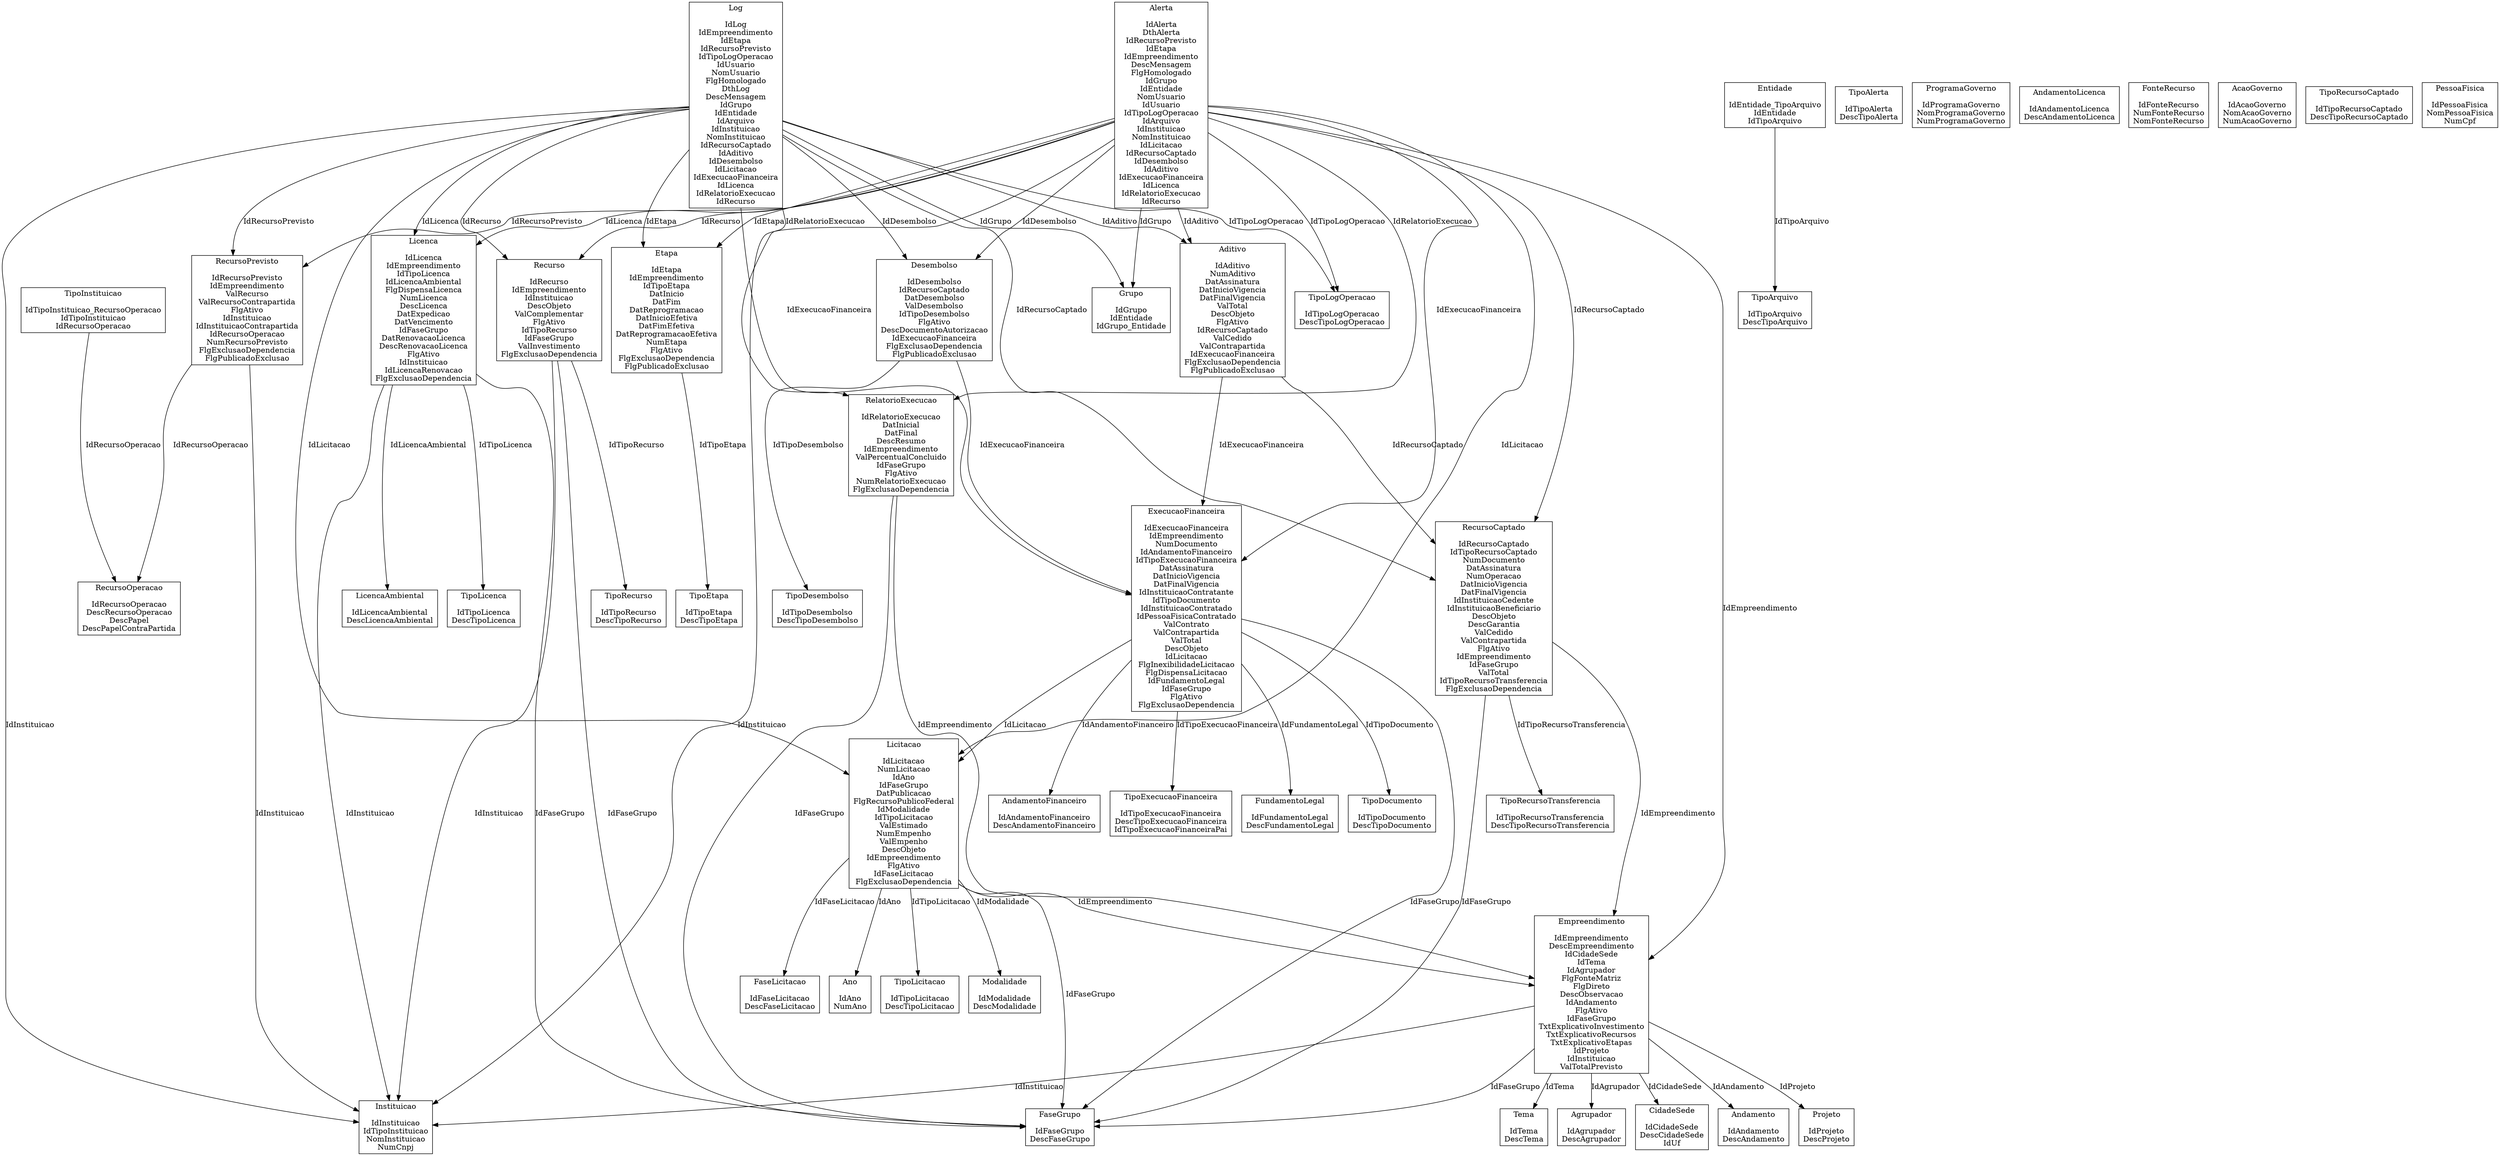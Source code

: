 
digraph Relations {
    node [shape = rectangle];
    RecursoPrevisto [label="RecursoPrevisto

IdRecursoPrevisto
IdEmpreendimento
ValRecurso
ValRecursoContrapartida
FlgAtivo
IdInstituicao
IdInstituicaoContrapartida
IdRecursoOperacao
NumRecursoPrevisto
FlgExclusaoDependencia
FlgPublicadoExclusao
"];
FaseLicitacao [label="FaseLicitacao

IdFaseLicitacao
DescFaseLicitacao
"];
CidadeSede [label="CidadeSede

IdCidadeSede
DescCidadeSede
IdUf
"];
TipoLicenca [label="TipoLicenca

IdTipoLicenca
DescTipoLicenca
"];
Licenca [label="Licenca

IdLicenca
IdEmpreendimento
IdTipoLicenca
IdLicencaAmbiental
FlgDispensaLicenca
NumLicenca
DescLicenca
DatExpedicao
DatVencimento
IdFaseGrupo
DatRenovacaoLicenca
DescRenovacaoLicenca
FlgAtivo
IdInstituicao
IdLicencaRenovacao
FlgExclusaoDependencia
"];
Andamento [label="Andamento

IdAndamento
DescAndamento
"];
TipoEtapa [label="TipoEtapa

IdTipoEtapa
DescTipoEtapa
"];
AndamentoFinanceiro [label="AndamentoFinanceiro

IdAndamentoFinanceiro
DescAndamentoFinanceiro
"];
Grupo [label="Grupo

IdGrupo
IdEntidade
IdGrupo_Entidade
"];
Ano [label="Ano

IdAno
NumAno
"];
RecursoCaptado [label="RecursoCaptado

IdRecursoCaptado
IdTipoRecursoCaptado
NumDocumento
DatAssinatura
NumOperacao
DatInicioVigencia
DatFinalVigencia
IdInstituicaoCedente
IdInstituicaoBeneficiario
DescObjeto
DescGarantia
ValCedido
ValContrapartida
FlgAtivo
IdEmpreendimento
IdFaseGrupo
ValTotal
IdTipoRecursoTransferencia
FlgExclusaoDependencia
"];
TipoArquivo [label="TipoArquivo

IdTipoArquivo
DescTipoArquivo
"];
Empreendimento [label="Empreendimento

IdEmpreendimento
DescEmpreendimento
IdCidadeSede
IdTema
IdAgrupador
FlgFonteMatriz
FlgDireto
DescObservacao
IdAndamento
FlgAtivo
IdFaseGrupo
TxtExplicativoInvestimento
TxtExplicativoRecursos
TxtExplicativoEtapas
IdProjeto
IdInstituicao
ValTotalPrevisto
"];
TipoLogOperacao [label="TipoLogOperacao

IdTipoLogOperacao
DescTipoLogOperacao
"];
Etapa [label="Etapa

IdEtapa
IdEmpreendimento
IdTipoEtapa
DatInicio
DatFim
DatReprogramacao
DatInicioEfetiva
DatFimEfetiva
DatReprogramacaoEfetiva
NumEtapa
FlgAtivo
FlgExclusaoDependencia
FlgPublicadoExclusao
"];
TipoAlerta [label="TipoAlerta

IdTipoAlerta
DescTipoAlerta
"];
Licitacao [label="Licitacao

IdLicitacao
NumLicitacao
IdAno
IdFaseGrupo
DatPublicacao
FlgRecursoPublicoFederal
IdModalidade
IdTipoLicitacao
ValEstimado
NumEmpenho
ValEmpenho
DescObjeto
IdEmpreendimento
FlgAtivo
IdFaseLicitacao
FlgExclusaoDependencia
"];
RelatorioExecucao [label="RelatorioExecucao

IdRelatorioExecucao
DatInicial
DatFinal
DescResumo
IdEmpreendimento
ValPercentualConcluido
IdFaseGrupo
FlgAtivo
NumRelatorioExecucao
FlgExclusaoDependencia
"];
TipoLicitacao [label="TipoLicitacao

IdTipoLicitacao
DescTipoLicitacao
"];
ProgramaGoverno [label="ProgramaGoverno

IdProgramaGoverno
NomProgramaGoverno
NumProgramaGoverno
"];
TipoExecucaoFinanceira [label="TipoExecucaoFinanceira

IdTipoExecucaoFinanceira
DescTipoExecucaoFinanceira
IdTipoExecucaoFinanceiraPai
"];
TipoRecurso [label="TipoRecurso

IdTipoRecurso
DescTipoRecurso
"];
TipoInstituicao [label="TipoInstituicao

IdTipoInstituicao_RecursoOperacao
IdTipoInstituicao
IdRecursoOperacao
"];
Recurso [label="Recurso

IdRecurso
IdEmpreendimento
IdInstituicao
DescObjeto
ValComplementar
FlgAtivo
IdTipoRecurso
IdFaseGrupo
ValInvestimento
FlgExclusaoDependencia
"];
TipoDesembolso [label="TipoDesembolso

IdTipoDesembolso
DescTipoDesembolso
"];
AndamentoLicenca [label="AndamentoLicenca

IdAndamentoLicenca
DescAndamentoLicenca
"];
Modalidade [label="Modalidade

IdModalidade
DescModalidade
"];
Instituicao [label="Instituicao

IdInstituicao
IdTipoInstituicao
NomInstituicao
NumCnpj
"];
FonteRecurso [label="FonteRecurso

IdFonteRecurso
NumFonteRecurso
NomFonteRecurso
"];
Projeto [label="Projeto

IdProjeto
DescProjeto
"];
Log [label="Log

IdLog
IdEmpreendimento
IdEtapa
IdRecursoPrevisto
IdTipoLogOperacao
IdUsuario
NomUsuario
FlgHomologado
DthLog
DescMensagem
IdGrupo
IdEntidade
IdArquivo
IdInstituicao
NomInstituicao
IdRecursoCaptado
IdAditivo
IdDesembolso
IdLicitacao
IdExecucaoFinanceira
IdLicenca
IdRelatorioExecucao
IdRecurso
"];
Tema [label="Tema

IdTema
DescTema
"];
TipoRecursoTransferencia [label="TipoRecursoTransferencia

IdTipoRecursoTransferencia
DescTipoRecursoTransferencia
"];
Desembolso [label="Desembolso

IdDesembolso
IdRecursoCaptado
DatDesembolso
ValDesembolso
IdTipoDesembolso
FlgAtivo
DescDocumentoAutorizacao
IdExecucaoFinanceira
FlgExclusaoDependencia
FlgPublicadoExclusao
"];
FaseGrupo [label="FaseGrupo

IdFaseGrupo
DescFaseGrupo
"];
FundamentoLegal [label="FundamentoLegal

IdFundamentoLegal
DescFundamentoLegal
"];
AcaoGoverno [label="AcaoGoverno

IdAcaoGoverno
NomAcaoGoverno
NumAcaoGoverno
"];
Entidade [label="Entidade

IdEntidade_TipoArquivo
IdEntidade
IdTipoArquivo
"];
TipoRecursoCaptado [label="TipoRecursoCaptado

IdTipoRecursoCaptado
DescTipoRecursoCaptado
"];
LicencaAmbiental [label="LicencaAmbiental

IdLicencaAmbiental
DescLicencaAmbiental
"];
Agrupador [label="Agrupador

IdAgrupador
DescAgrupador
"];
ExecucaoFinanceira [label="ExecucaoFinanceira

IdExecucaoFinanceira
IdEmpreendimento
NumDocumento
IdAndamentoFinanceiro
IdTipoExecucaoFinanceira
DatAssinatura
DatInicioVigencia
DatFinalVigencia
IdInstituicaoContratante
IdTipoDocumento
IdInstituicaoContratado
IdPessoaFisicaContratado
ValContrato
ValContrapartida
ValTotal
DescObjeto
IdLicitacao
FlgInexibilidadeLicitacao
FlgDispensaLicitacao
IdFundamentoLegal
IdFaseGrupo
FlgAtivo
FlgExclusaoDependencia
"];
PessoaFisica [label="PessoaFisica

IdPessoaFisica
NomPessoaFisica
NumCpf
"];
TipoDocumento [label="TipoDocumento

IdTipoDocumento
DescTipoDocumento
"];
RecursoOperacao [label="RecursoOperacao

IdRecursoOperacao
DescRecursoOperacao
DescPapel
DescPapelContraPartida
"];
Aditivo [label="Aditivo

IdAditivo
NumAditivo
DatAssinatura
DatInicioVigencia
DatFinalVigencia
ValTotal
DescObjeto
FlgAtivo
IdRecursoCaptado
ValCedido
ValContrapartida
IdExecucaoFinanceira
FlgExclusaoDependencia
FlgPublicadoExclusao
"];
Alerta [label="Alerta

IdAlerta
DthAlerta
IdRecursoPrevisto
IdEtapa
IdEmpreendimento
DescMensagem
FlgHomologado
IdGrupo
IdEntidade
NomUsuario
IdUsuario
IdTipoLogOperacao
IdArquivo
IdInstituicao
NomInstituicao
IdLicitacao
IdRecursoCaptado
IdDesembolso
IdAditivo
IdExecucaoFinanceira
IdLicenca
IdRelatorioExecucao
IdRecurso
"];

        RecursoPrevisto -> Instituicao [label = "IdInstituicao"];
    RecursoPrevisto -> RecursoOperacao [label = "IdRecursoOperacao"];
    Licenca -> TipoLicenca [label = "IdTipoLicenca"];
    Licenca -> LicencaAmbiental [label = "IdLicencaAmbiental"];
    Licenca -> FaseGrupo [label = "IdFaseGrupo"];
    Licenca -> Instituicao [label = "IdInstituicao"];
    Empreendimento -> CidadeSede [label = "IdCidadeSede"];
    Empreendimento -> Tema [label = "IdTema"];
    Empreendimento -> Agrupador [label = "IdAgrupador"];
    Empreendimento -> Andamento [label = "IdAndamento"];
    Empreendimento -> FaseGrupo [label = "IdFaseGrupo"];
    Empreendimento -> Projeto [label = "IdProjeto"];
    Empreendimento -> Instituicao [label = "IdInstituicao"];
    Etapa -> TipoEtapa [label = "IdTipoEtapa"];
    RecursoCaptado -> Empreendimento [label = "IdEmpreendimento"];
    RecursoCaptado -> FaseGrupo [label = "IdFaseGrupo"];
    RecursoCaptado -> TipoRecursoTransferencia [label = "IdTipoRecursoTransferencia"];
    Licitacao -> Ano [label = "IdAno"];
    Licitacao -> FaseGrupo [label = "IdFaseGrupo"];
    Licitacao -> Modalidade [label = "IdModalidade"];
    Licitacao -> TipoLicitacao [label = "IdTipoLicitacao"];
    Licitacao -> Empreendimento [label = "IdEmpreendimento"];
    Licitacao -> FaseLicitacao [label = "IdFaseLicitacao"];
    RelatorioExecucao -> Empreendimento [label = "IdEmpreendimento"];
    RelatorioExecucao -> FaseGrupo [label = "IdFaseGrupo"];
    TipoInstituicao -> RecursoOperacao [label = "IdRecursoOperacao"];
    Recurso -> Instituicao [label = "IdInstituicao"];
    Recurso -> TipoRecurso [label = "IdTipoRecurso"];
    Recurso -> FaseGrupo [label = "IdFaseGrupo"];
    Log -> Etapa [label = "IdEtapa"];
    Log -> RecursoPrevisto [label = "IdRecursoPrevisto"];
    Log -> TipoLogOperacao [label = "IdTipoLogOperacao"];
    Log -> Grupo [label = "IdGrupo"];
    Log -> Instituicao [label = "IdInstituicao"];
    Log -> RecursoCaptado [label = "IdRecursoCaptado"];
    Log -> Aditivo [label = "IdAditivo"];
    Log -> Desembolso [label = "IdDesembolso"];
    Log -> Licitacao [label = "IdLicitacao"];
    Log -> ExecucaoFinanceira [label = "IdExecucaoFinanceira"];
    Log -> Licenca [label = "IdLicenca"];
    Log -> RelatorioExecucao [label = "IdRelatorioExecucao"];
    Log -> Recurso [label = "IdRecurso"];
    Desembolso -> TipoDesembolso [label = "IdTipoDesembolso"];
    Desembolso -> ExecucaoFinanceira [label = "IdExecucaoFinanceira"];
    Aditivo -> RecursoCaptado [label = "IdRecursoCaptado"];
    Aditivo -> ExecucaoFinanceira [label = "IdExecucaoFinanceira"];
    Entidade -> TipoArquivo [label = "IdTipoArquivo"];
    ExecucaoFinanceira -> AndamentoFinanceiro [label = "IdAndamentoFinanceiro"];
    ExecucaoFinanceira -> TipoExecucaoFinanceira [label = "IdTipoExecucaoFinanceira"];
    ExecucaoFinanceira -> TipoDocumento [label = "IdTipoDocumento"];
    ExecucaoFinanceira -> Licitacao [label = "IdLicitacao"];
    ExecucaoFinanceira -> FundamentoLegal [label = "IdFundamentoLegal"];
    ExecucaoFinanceira -> FaseGrupo [label = "IdFaseGrupo"];
    Alerta -> RecursoPrevisto [label = "IdRecursoPrevisto"];
    Alerta -> Etapa [label = "IdEtapa"];
    Alerta -> Empreendimento [label = "IdEmpreendimento"];
    Alerta -> Grupo [label = "IdGrupo"];
    Alerta -> TipoLogOperacao [label = "IdTipoLogOperacao"];
    Alerta -> Instituicao [label = "IdInstituicao"];
    Alerta -> Licitacao [label = "IdLicitacao"];
    Alerta -> RecursoCaptado [label = "IdRecursoCaptado"];
    Alerta -> Desembolso [label = "IdDesembolso"];
    Alerta -> Aditivo [label = "IdAditivo"];
    Alerta -> ExecucaoFinanceira [label = "IdExecucaoFinanceira"];
    Alerta -> Licenca [label = "IdLicenca"];
    Alerta -> RelatorioExecucao [label = "IdRelatorioExecucao"];
    Alerta -> Recurso [label = "IdRecurso"];

}

